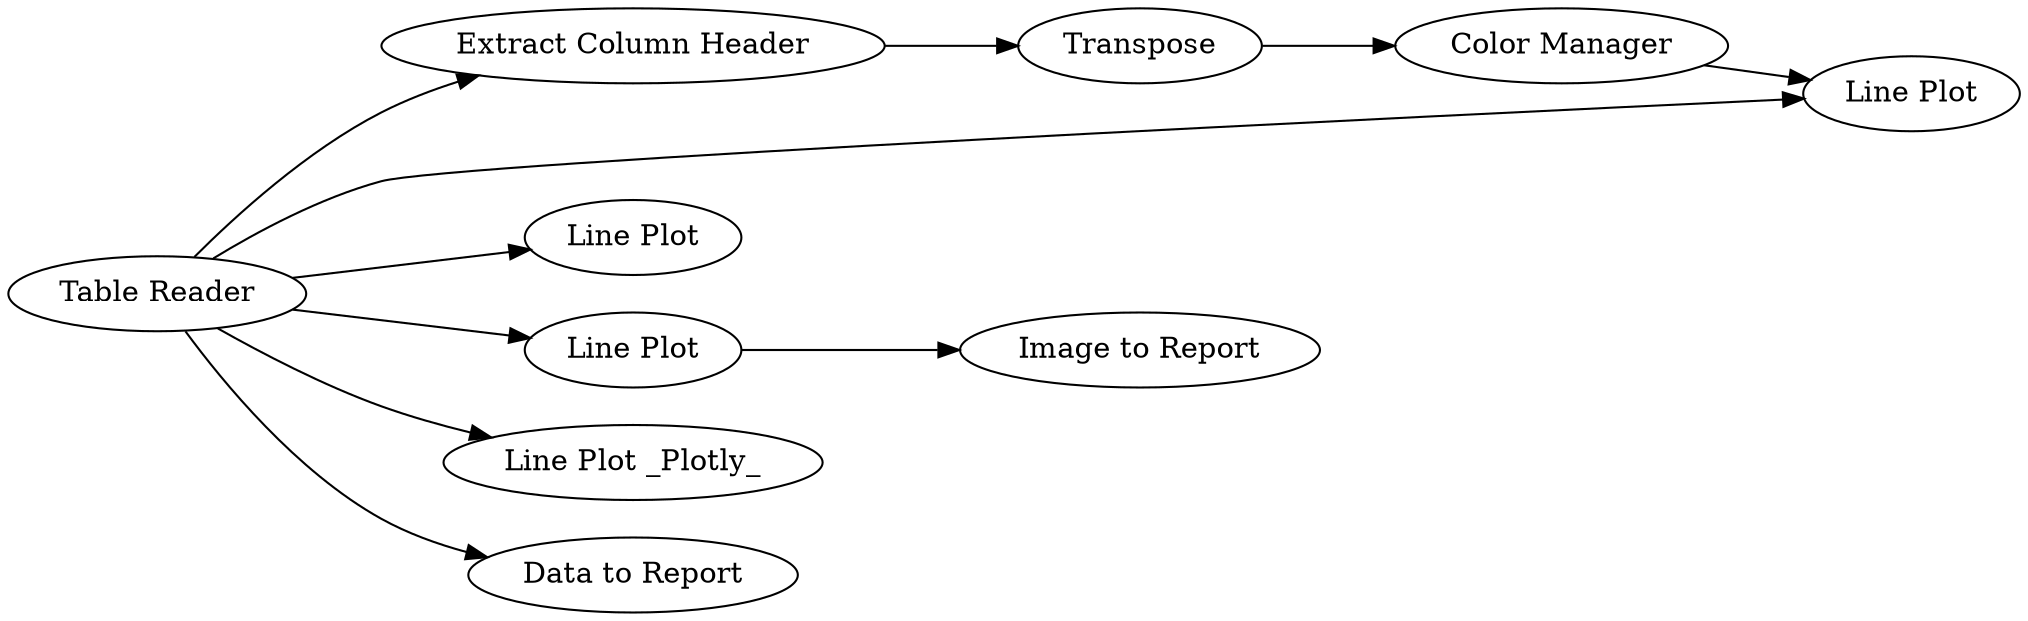 digraph {
	18 [label="Extract Column Header"]
	19 [label=Transpose]
	20 [label="Color Manager"]
	148 [label="Line Plot"]
	149 [label="Line Plot"]
	150 [label="Line Plot"]
	151 [label="Line Plot _Plotly_"]
	152 [label="Table Reader"]
	153 [label="Data to Report"]
	154 [label="Image to Report"]
	18 -> 19
	19 -> 20
	20 -> 148
	150 -> 154
	152 -> 153
	152 -> 18
	152 -> 148
	152 -> 149
	152 -> 150
	152 -> 151
	rankdir=LR
}
